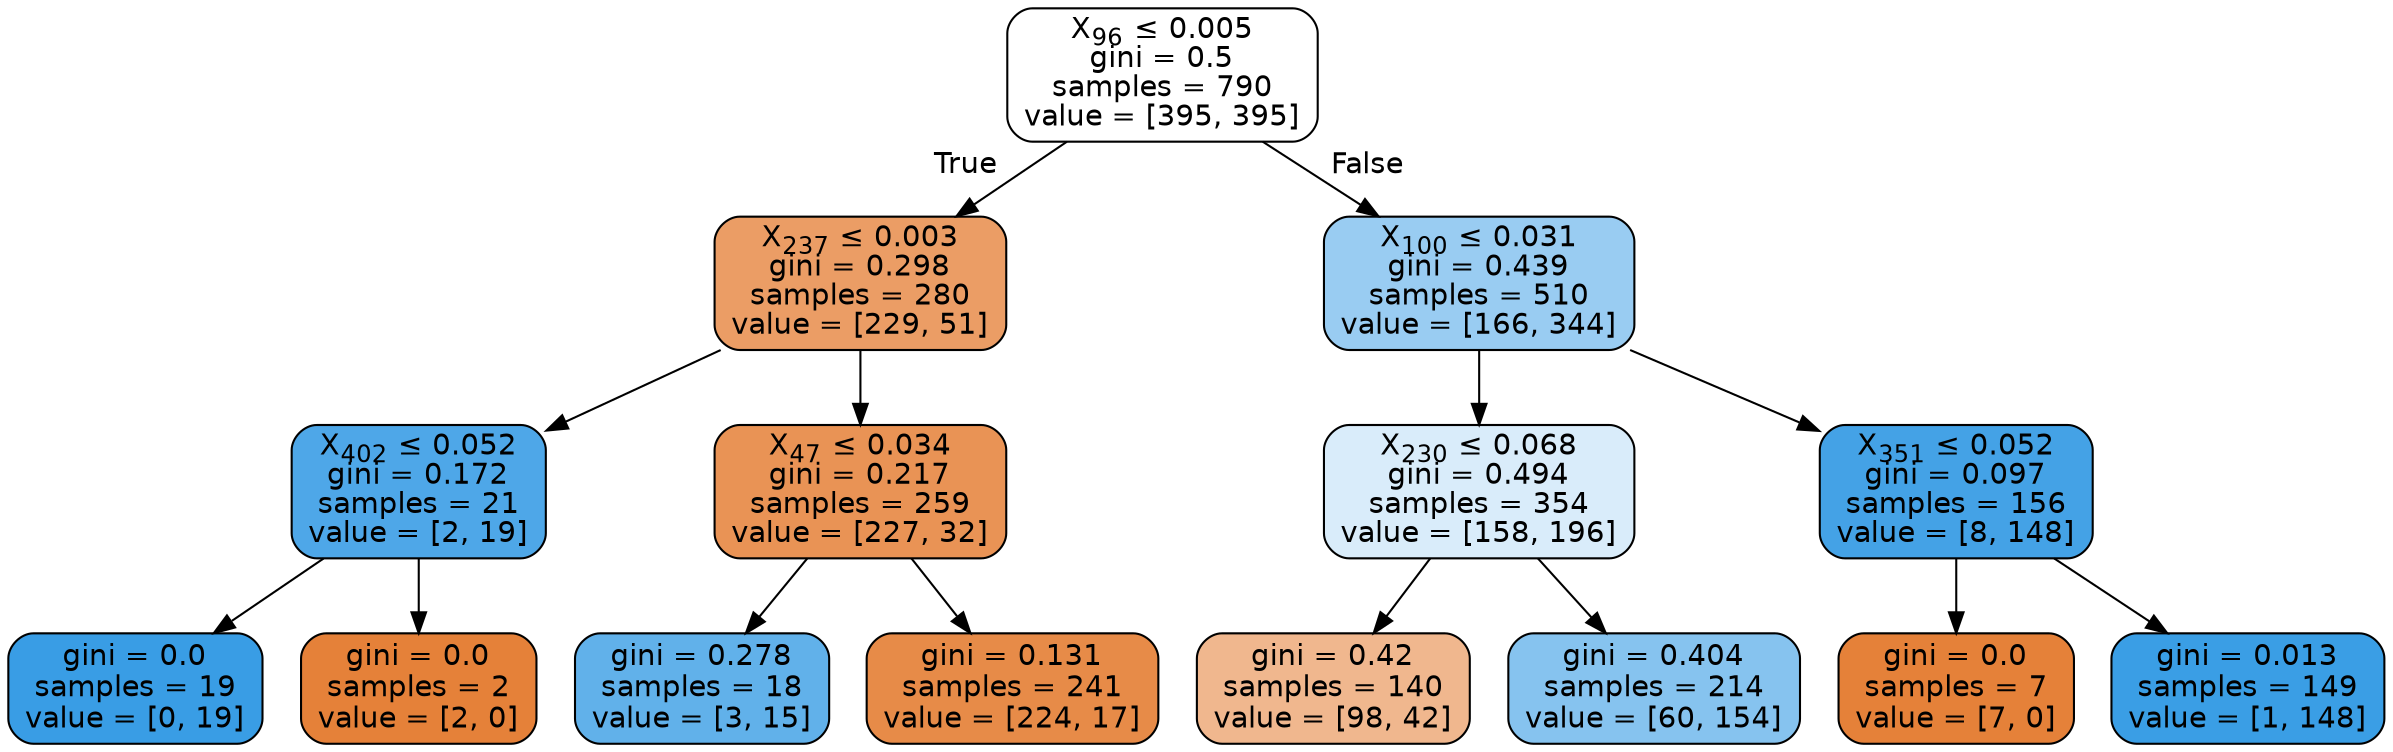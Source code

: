 digraph Tree {
node [shape=box, style="filled, rounded", color="black", fontname=helvetica] ;
edge [fontname=helvetica] ;
0 [label=<X<SUB>96</SUB> &le; 0.005<br/>gini = 0.5<br/>samples = 790<br/>value = [395, 395]>, fillcolor="#ffffff"] ;
1 [label=<X<SUB>237</SUB> &le; 0.003<br/>gini = 0.298<br/>samples = 280<br/>value = [229, 51]>, fillcolor="#eb9d65"] ;
0 -> 1 [labeldistance=2.5, labelangle=45, headlabel="True"] ;
2 [label=<X<SUB>402</SUB> &le; 0.052<br/>gini = 0.172<br/>samples = 21<br/>value = [2, 19]>, fillcolor="#4ea7e8"] ;
1 -> 2 ;
3 [label=<gini = 0.0<br/>samples = 19<br/>value = [0, 19]>, fillcolor="#399de5"] ;
2 -> 3 ;
4 [label=<gini = 0.0<br/>samples = 2<br/>value = [2, 0]>, fillcolor="#e58139"] ;
2 -> 4 ;
5 [label=<X<SUB>47</SUB> &le; 0.034<br/>gini = 0.217<br/>samples = 259<br/>value = [227, 32]>, fillcolor="#e99355"] ;
1 -> 5 ;
6 [label=<gini = 0.278<br/>samples = 18<br/>value = [3, 15]>, fillcolor="#61b1ea"] ;
5 -> 6 ;
7 [label=<gini = 0.131<br/>samples = 241<br/>value = [224, 17]>, fillcolor="#e78b48"] ;
5 -> 7 ;
8 [label=<X<SUB>100</SUB> &le; 0.031<br/>gini = 0.439<br/>samples = 510<br/>value = [166, 344]>, fillcolor="#99ccf2"] ;
0 -> 8 [labeldistance=2.5, labelangle=-45, headlabel="False"] ;
9 [label=<X<SUB>230</SUB> &le; 0.068<br/>gini = 0.494<br/>samples = 354<br/>value = [158, 196]>, fillcolor="#d9ecfa"] ;
8 -> 9 ;
10 [label=<gini = 0.42<br/>samples = 140<br/>value = [98, 42]>, fillcolor="#f0b78e"] ;
9 -> 10 ;
11 [label=<gini = 0.404<br/>samples = 214<br/>value = [60, 154]>, fillcolor="#86c3ef"] ;
9 -> 11 ;
12 [label=<X<SUB>351</SUB> &le; 0.052<br/>gini = 0.097<br/>samples = 156<br/>value = [8, 148]>, fillcolor="#44a2e6"] ;
8 -> 12 ;
13 [label=<gini = 0.0<br/>samples = 7<br/>value = [7, 0]>, fillcolor="#e58139"] ;
12 -> 13 ;
14 [label=<gini = 0.013<br/>samples = 149<br/>value = [1, 148]>, fillcolor="#3a9ee5"] ;
12 -> 14 ;
}